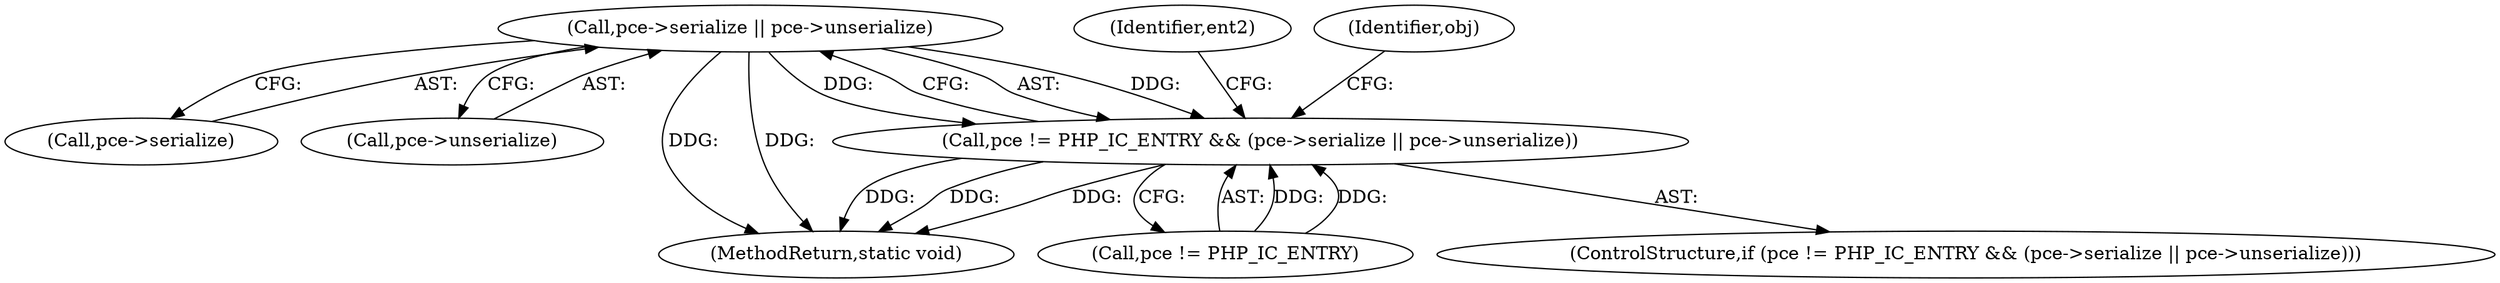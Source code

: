 digraph "0_php-src_8d2539fa0faf3f63e1d1e7635347c5b9e777d47b@pointer" {
"1000451" [label="(Call,pce->serialize || pce->unserialize)"];
"1000447" [label="(Call,pce != PHP_IC_ENTRY && (pce->serialize || pce->unserialize))"];
"1000447" [label="(Call,pce != PHP_IC_ENTRY && (pce->serialize || pce->unserialize))"];
"1000446" [label="(ControlStructure,if (pce != PHP_IC_ENTRY && (pce->serialize || pce->unserialize)))"];
"1000462" [label="(Identifier,ent2)"];
"1000452" [label="(Call,pce->serialize)"];
"1000455" [label="(Call,pce->unserialize)"];
"1000481" [label="(Identifier,obj)"];
"1000644" [label="(MethodReturn,static void)"];
"1000451" [label="(Call,pce->serialize || pce->unserialize)"];
"1000448" [label="(Call,pce != PHP_IC_ENTRY)"];
"1000451" -> "1000447"  [label="AST: "];
"1000451" -> "1000452"  [label="CFG: "];
"1000451" -> "1000455"  [label="CFG: "];
"1000452" -> "1000451"  [label="AST: "];
"1000455" -> "1000451"  [label="AST: "];
"1000447" -> "1000451"  [label="CFG: "];
"1000451" -> "1000644"  [label="DDG: "];
"1000451" -> "1000644"  [label="DDG: "];
"1000451" -> "1000447"  [label="DDG: "];
"1000451" -> "1000447"  [label="DDG: "];
"1000447" -> "1000446"  [label="AST: "];
"1000447" -> "1000448"  [label="CFG: "];
"1000448" -> "1000447"  [label="AST: "];
"1000462" -> "1000447"  [label="CFG: "];
"1000481" -> "1000447"  [label="CFG: "];
"1000447" -> "1000644"  [label="DDG: "];
"1000447" -> "1000644"  [label="DDG: "];
"1000447" -> "1000644"  [label="DDG: "];
"1000448" -> "1000447"  [label="DDG: "];
"1000448" -> "1000447"  [label="DDG: "];
}
